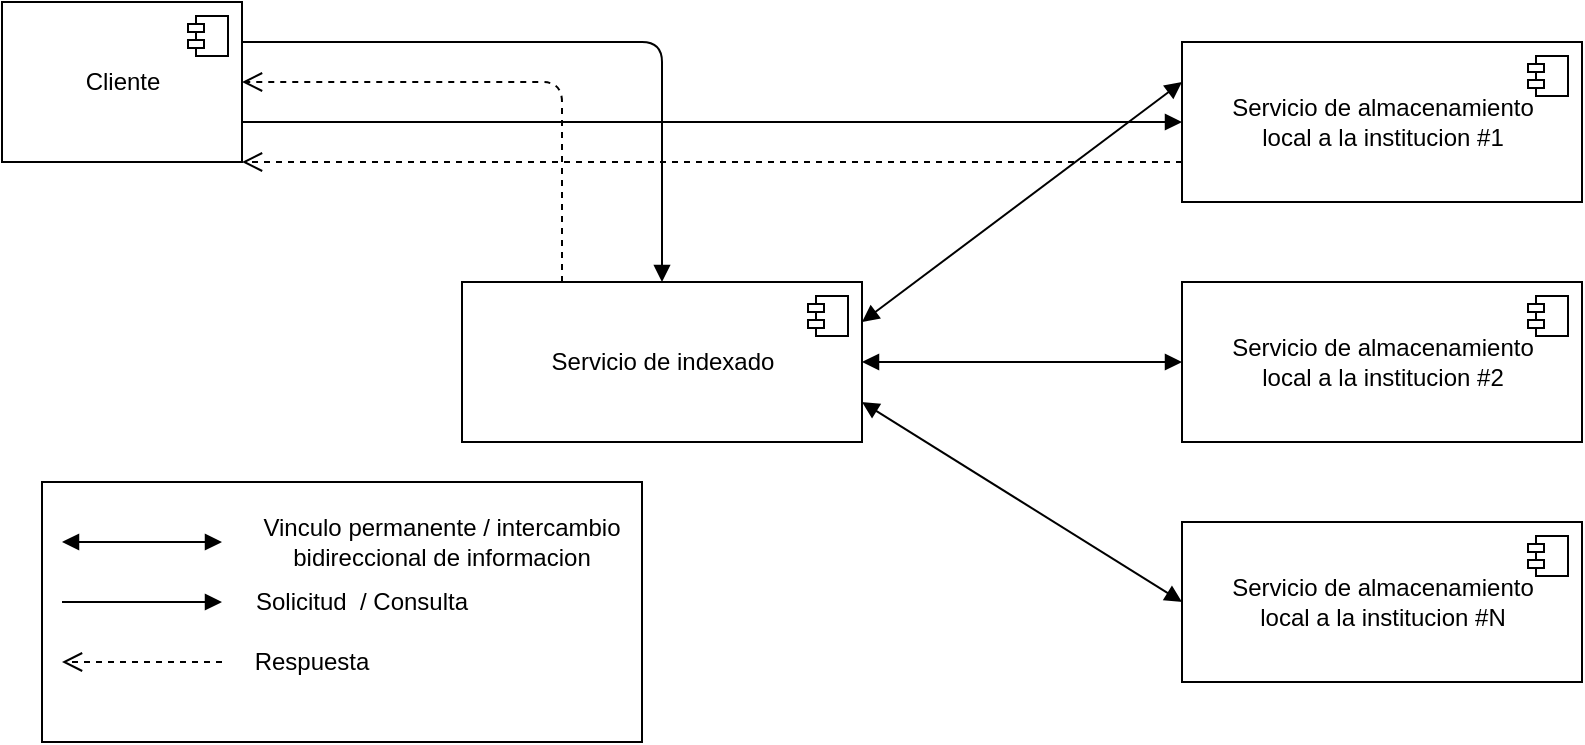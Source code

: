 <mxfile version="15.8.4" type="device" pages="3"><diagram id="A_BF2jHu5hyqi3NlDUuP" name="Arquitectura general"><mxGraphModel dx="1418" dy="751" grid="1" gridSize="10" guides="1" tooltips="1" connect="1" arrows="1" fold="1" page="1" pageScale="1" pageWidth="850" pageHeight="1100" math="0" shadow="0"><root><mxCell id="0"/><mxCell id="1" parent="0"/><mxCell id="qsJhHHs3nWtLq040f9TH-1" value="Servicio de indexado" style="html=1;dropTarget=0;" parent="1" vertex="1"><mxGeometry x="240" y="160" width="200" height="80" as="geometry"/></mxCell><mxCell id="qsJhHHs3nWtLq040f9TH-2" value="" style="shape=module;jettyWidth=8;jettyHeight=4;" parent="qsJhHHs3nWtLq040f9TH-1" vertex="1"><mxGeometry x="1" width="20" height="20" relative="1" as="geometry"><mxPoint x="-27" y="7" as="offset"/></mxGeometry></mxCell><mxCell id="qsJhHHs3nWtLq040f9TH-3" value="Servicio de almacenamiento&lt;br&gt;local a la institucion #1" style="html=1;dropTarget=0;" parent="1" vertex="1"><mxGeometry x="600" y="40" width="200" height="80" as="geometry"/></mxCell><mxCell id="qsJhHHs3nWtLq040f9TH-4" value="" style="shape=module;jettyWidth=8;jettyHeight=4;" parent="qsJhHHs3nWtLq040f9TH-3" vertex="1"><mxGeometry x="1" width="20" height="20" relative="1" as="geometry"><mxPoint x="-27" y="7" as="offset"/></mxGeometry></mxCell><mxCell id="qsJhHHs3nWtLq040f9TH-6" value="Servicio de almacenamiento&lt;br&gt;local a la institucion #2" style="html=1;dropTarget=0;" parent="1" vertex="1"><mxGeometry x="600" y="160" width="200" height="80" as="geometry"/></mxCell><mxCell id="qsJhHHs3nWtLq040f9TH-7" value="" style="shape=module;jettyWidth=8;jettyHeight=4;" parent="qsJhHHs3nWtLq040f9TH-6" vertex="1"><mxGeometry x="1" width="20" height="20" relative="1" as="geometry"><mxPoint x="-27" y="7" as="offset"/></mxGeometry></mxCell><mxCell id="qsJhHHs3nWtLq040f9TH-8" value="Servicio de almacenamiento&lt;br&gt;local a la institucion #N" style="html=1;dropTarget=0;" parent="1" vertex="1"><mxGeometry x="600" y="280" width="200" height="80" as="geometry"/></mxCell><mxCell id="qsJhHHs3nWtLq040f9TH-9" value="" style="shape=module;jettyWidth=8;jettyHeight=4;" parent="qsJhHHs3nWtLq040f9TH-8" vertex="1"><mxGeometry x="1" width="20" height="20" relative="1" as="geometry"><mxPoint x="-27" y="7" as="offset"/></mxGeometry></mxCell><mxCell id="qsJhHHs3nWtLq040f9TH-10" value="" style="endArrow=block;startArrow=block;endFill=1;startFill=1;html=1;entryX=0;entryY=0.25;entryDx=0;entryDy=0;exitX=1;exitY=0.25;exitDx=0;exitDy=0;" parent="1" source="qsJhHHs3nWtLq040f9TH-1" target="qsJhHHs3nWtLq040f9TH-3" edge="1"><mxGeometry width="160" relative="1" as="geometry"><mxPoint x="360" y="290" as="sourcePoint"/><mxPoint x="520" y="290" as="targetPoint"/></mxGeometry></mxCell><mxCell id="qsJhHHs3nWtLq040f9TH-11" value="" style="endArrow=block;startArrow=block;endFill=1;startFill=1;html=1;exitX=1;exitY=0.5;exitDx=0;exitDy=0;" parent="1" source="qsJhHHs3nWtLq040f9TH-1" target="qsJhHHs3nWtLq040f9TH-6" edge="1"><mxGeometry width="160" relative="1" as="geometry"><mxPoint x="450" y="190" as="sourcePoint"/><mxPoint x="610" y="90" as="targetPoint"/></mxGeometry></mxCell><mxCell id="qsJhHHs3nWtLq040f9TH-12" value="" style="endArrow=block;startArrow=block;endFill=1;startFill=1;html=1;entryX=0;entryY=0.5;entryDx=0;entryDy=0;exitX=1;exitY=0.75;exitDx=0;exitDy=0;" parent="1" source="qsJhHHs3nWtLq040f9TH-1" target="qsJhHHs3nWtLq040f9TH-8" edge="1"><mxGeometry width="160" relative="1" as="geometry"><mxPoint x="460" y="200" as="sourcePoint"/><mxPoint x="620" y="100" as="targetPoint"/></mxGeometry></mxCell><mxCell id="qsJhHHs3nWtLq040f9TH-14" value="Cliente" style="html=1;dropTarget=0;" parent="1" vertex="1"><mxGeometry x="10" y="20" width="120" height="80" as="geometry"/></mxCell><mxCell id="qsJhHHs3nWtLq040f9TH-15" value="" style="shape=module;jettyWidth=8;jettyHeight=4;" parent="qsJhHHs3nWtLq040f9TH-14" vertex="1"><mxGeometry x="1" width="20" height="20" relative="1" as="geometry"><mxPoint x="-27" y="7" as="offset"/></mxGeometry></mxCell><mxCell id="qsJhHHs3nWtLq040f9TH-16" value="" style="endArrow=block;endFill=1;html=1;edgeStyle=orthogonalEdgeStyle;align=left;verticalAlign=top;exitX=1;exitY=0.25;exitDx=0;exitDy=0;" parent="1" source="qsJhHHs3nWtLq040f9TH-14" target="qsJhHHs3nWtLq040f9TH-1" edge="1"><mxGeometry x="-1" relative="1" as="geometry"><mxPoint x="330" y="260" as="sourcePoint"/><mxPoint x="490" y="260" as="targetPoint"/></mxGeometry></mxCell><mxCell id="qsJhHHs3nWtLq040f9TH-19" value="" style="endArrow=block;endFill=1;html=1;edgeStyle=orthogonalEdgeStyle;align=left;verticalAlign=top;entryX=0;entryY=0.5;entryDx=0;entryDy=0;exitX=1;exitY=0.75;exitDx=0;exitDy=0;" parent="1" source="qsJhHHs3nWtLq040f9TH-14" target="qsJhHHs3nWtLq040f9TH-3" edge="1"><mxGeometry x="-1" relative="1" as="geometry"><mxPoint x="130" y="100" as="sourcePoint"/><mxPoint x="300" y="310" as="targetPoint"/><Array as="points"/></mxGeometry></mxCell><mxCell id="qsJhHHs3nWtLq040f9TH-21" value="" style="html=1;verticalAlign=bottom;endArrow=open;dashed=1;endSize=8;exitX=0.25;exitY=0;exitDx=0;exitDy=0;entryX=1;entryY=0.5;entryDx=0;entryDy=0;" parent="1" source="qsJhHHs3nWtLq040f9TH-1" target="qsJhHHs3nWtLq040f9TH-14" edge="1"><mxGeometry relative="1" as="geometry"><mxPoint x="170" y="310" as="sourcePoint"/><mxPoint x="60" y="440" as="targetPoint"/><Array as="points"><mxPoint x="290" y="60"/><mxPoint x="190" y="60"/></Array></mxGeometry></mxCell><mxCell id="95OsCOxDVB-KSKaRygbg-6" value="" style="group" parent="1" vertex="1" connectable="0"><mxGeometry x="30" y="260" width="300" height="130" as="geometry"/></mxCell><mxCell id="95OsCOxDVB-KSKaRygbg-9" value="" style="group" parent="95OsCOxDVB-KSKaRygbg-6" vertex="1" connectable="0"><mxGeometry width="300" height="130" as="geometry"/></mxCell><mxCell id="95OsCOxDVB-KSKaRygbg-5" value="" style="rounded=0;whiteSpace=wrap;html=1;" parent="95OsCOxDVB-KSKaRygbg-9" vertex="1"><mxGeometry width="300" height="130" as="geometry"/></mxCell><mxCell id="qsJhHHs3nWtLq040f9TH-13" value="" style="endArrow=block;startArrow=block;endFill=1;startFill=1;html=1;entryX=0;entryY=0.5;entryDx=0;entryDy=0;" parent="95OsCOxDVB-KSKaRygbg-9" edge="1"><mxGeometry width="160" relative="1" as="geometry"><mxPoint x="10" y="30" as="sourcePoint"/><mxPoint x="90" y="30" as="targetPoint"/></mxGeometry></mxCell><mxCell id="qsJhHHs3nWtLq040f9TH-18" value="" style="endArrow=block;endFill=1;html=1;edgeStyle=orthogonalEdgeStyle;align=left;verticalAlign=top;exitX=1;exitY=0.5;exitDx=0;exitDy=0;" parent="95OsCOxDVB-KSKaRygbg-9" edge="1"><mxGeometry x="-1" relative="1" as="geometry"><mxPoint x="10" y="60" as="sourcePoint"/><mxPoint x="90" y="60" as="targetPoint"/></mxGeometry></mxCell><mxCell id="qsJhHHs3nWtLq040f9TH-20" value="" style="html=1;verticalAlign=bottom;endArrow=open;dashed=1;endSize=8;" parent="95OsCOxDVB-KSKaRygbg-9" edge="1"><mxGeometry relative="1" as="geometry"><mxPoint x="90" y="90" as="sourcePoint"/><mxPoint x="10" y="90" as="targetPoint"/></mxGeometry></mxCell><mxCell id="95OsCOxDVB-KSKaRygbg-2" value="Respuesta" style="text;html=1;strokeColor=none;fillColor=none;align=center;verticalAlign=middle;whiteSpace=wrap;rounded=0;" parent="95OsCOxDVB-KSKaRygbg-9" vertex="1"><mxGeometry x="100" y="75" width="70" height="30" as="geometry"/></mxCell><mxCell id="95OsCOxDVB-KSKaRygbg-3" value="Vinculo permanente / intercambio bidireccional de informacion" style="text;html=1;strokeColor=none;fillColor=none;align=center;verticalAlign=middle;whiteSpace=wrap;rounded=0;" parent="95OsCOxDVB-KSKaRygbg-9" vertex="1"><mxGeometry x="100" y="15" width="200" height="30" as="geometry"/></mxCell><mxCell id="95OsCOxDVB-KSKaRygbg-1" value="Solicitud&amp;nbsp; / Consulta" style="text;html=1;strokeColor=none;fillColor=none;align=center;verticalAlign=middle;whiteSpace=wrap;rounded=0;" parent="95OsCOxDVB-KSKaRygbg-9" vertex="1"><mxGeometry x="100" y="45" width="120" height="30" as="geometry"/></mxCell><mxCell id="wasq51B5xfiVDCRSifoh-3" value="" style="html=1;verticalAlign=bottom;endArrow=open;dashed=1;endSize=8;exitX=0;exitY=0.75;exitDx=0;exitDy=0;entryX=1;entryY=1;entryDx=0;entryDy=0;" parent="1" source="qsJhHHs3nWtLq040f9TH-3" target="qsJhHHs3nWtLq040f9TH-14" edge="1"><mxGeometry relative="1" as="geometry"><mxPoint x="500" y="600" as="sourcePoint"/><mxPoint x="340" y="500" as="targetPoint"/><Array as="points"><mxPoint x="500" y="100"/></Array></mxGeometry></mxCell></root></mxGraphModel></diagram><diagram id="SNOwGfjVKdX_Clfok7DM" name="Servicio de indexado"><mxGraphModel dx="1418" dy="751" grid="1" gridSize="10" guides="1" tooltips="1" connect="1" arrows="1" fold="1" page="1" pageScale="1" pageWidth="850" pageHeight="1100" math="0" shadow="0"><root><mxCell id="1TzT7ke-ufF_Ez5-miPN-0"/><mxCell id="1TzT7ke-ufF_Ez5-miPN-1" parent="1TzT7ke-ufF_Ez5-miPN-0"/><mxCell id="IiKJx6P0Wg2leFoSORLF-1" value="&lt;p style=&quot;margin: 0px ; margin-top: 6px ; text-align: center&quot;&gt;&lt;b&gt;Interfaz para clientes&lt;/b&gt;&lt;/p&gt;&lt;hr&gt;&lt;p style=&quot;margin: 0px ; margin-left: 8px&quot;&gt;+ Identificarse&lt;/p&gt;&lt;p style=&quot;margin: 0px ; margin-left: 8px&quot;&gt;+ Asociar institucion&lt;/p&gt;&lt;p style=&quot;margin: 0px ; margin-left: 8px&quot;&gt;+ Desasociar institucion&lt;/p&gt;&lt;p style=&quot;margin: 0px ; margin-left: 8px&quot;&gt;+ Listar instituciones asociadas disponibles&lt;/p&gt;&lt;p style=&quot;margin: 0px ; margin-left: 8px&quot;&gt;+ Listar archivos para un paciente&lt;/p&gt;&lt;p style=&quot;margin: 0px ; margin-left: 8px&quot;&gt;+ Listar archivos en una ruta&lt;/p&gt;&lt;p style=&quot;margin: 0px ; margin-left: 8px&quot;&gt;+ Buscar archivo&lt;br&gt;+ Modificar mapeo&lt;/p&gt;&lt;p style=&quot;margin: 0px ; margin-left: 8px&quot;&gt;+ Sincronizar&amp;nbsp;&lt;/p&gt;" style="align=left;overflow=fill;html=1;dropTarget=0;" parent="1TzT7ke-ufF_Ez5-miPN-1" vertex="1"><mxGeometry x="40" y="40" width="240" height="170" as="geometry"/></mxCell><mxCell id="IiKJx6P0Wg2leFoSORLF-2" value="" style="shape=component;jettyWidth=8;jettyHeight=4;" parent="IiKJx6P0Wg2leFoSORLF-1" vertex="1"><mxGeometry x="1" width="20" height="20" relative="1" as="geometry"><mxPoint x="-24" y="4" as="offset"/></mxGeometry></mxCell><mxCell id="IiKJx6P0Wg2leFoSORLF-3" value="&lt;p style=&quot;margin: 0px ; margin-top: 6px ; text-align: center&quot;&gt;&lt;b&gt;Interfaz para instituciones&lt;/b&gt;&lt;/p&gt;&lt;hr&gt;&lt;p style=&quot;margin: 0px ; margin-left: 8px&quot;&gt;+ Registrarse&lt;/p&gt;&lt;p style=&quot;margin: 0px ; margin-left: 8px&quot;&gt;+ Desregistrarse&lt;/p&gt;&lt;p style=&quot;margin: 0px ; margin-left: 8px&quot;&gt;&lt;br&gt;&lt;/p&gt;" style="align=left;overflow=fill;html=1;dropTarget=0;" parent="1TzT7ke-ufF_Ez5-miPN-1" vertex="1"><mxGeometry x="560" y="240" width="240" height="70" as="geometry"/></mxCell><mxCell id="IiKJx6P0Wg2leFoSORLF-4" value="" style="shape=component;jettyWidth=8;jettyHeight=4;" parent="IiKJx6P0Wg2leFoSORLF-3" vertex="1"><mxGeometry x="1" width="20" height="20" relative="1" as="geometry"><mxPoint x="-24" y="4" as="offset"/></mxGeometry></mxCell><mxCell id="IiKJx6P0Wg2leFoSORLF-10" value="Almacenamiento&lt;br&gt;persistente&lt;br&gt;mapeos" style="shape=cylinder3;whiteSpace=wrap;html=1;boundedLbl=1;backgroundOutline=1;size=15;" parent="1TzT7ke-ufF_Ez5-miPN-1" vertex="1"><mxGeometry x="250" y="430" width="100" height="130" as="geometry"/></mxCell><mxCell id="IiKJx6P0Wg2leFoSORLF-11" value="&lt;p style=&quot;margin: 0px ; margin-top: 6px ; text-align: center&quot;&gt;&lt;b&gt;Traductor de rutas&lt;/b&gt;&lt;/p&gt;&lt;hr&gt;&lt;p style=&quot;margin: 0px ; margin-left: 8px&quot;&gt;+ Listar(consulta)&lt;br&gt;+ ObtenerEnlace(id)&lt;/p&gt;" style="align=left;overflow=fill;html=1;dropTarget=0;" parent="1TzT7ke-ufF_Ez5-miPN-1" vertex="1"><mxGeometry x="220" y="320" width="180" height="70" as="geometry"/></mxCell><mxCell id="IiKJx6P0Wg2leFoSORLF-12" value="" style="shape=component;jettyWidth=8;jettyHeight=4;" parent="IiKJx6P0Wg2leFoSORLF-11" vertex="1"><mxGeometry x="1" width="20" height="20" relative="1" as="geometry"><mxPoint x="-24" y="4" as="offset"/></mxGeometry></mxCell><mxCell id="IiKJx6P0Wg2leFoSORLF-13" value="&lt;p style=&quot;margin: 0px ; margin-top: 6px ; text-align: center&quot;&gt;&lt;b&gt;Manejo de sesiones&lt;/b&gt;&lt;/p&gt;&lt;hr&gt;&lt;p style=&quot;margin: 0px ; margin-left: 8px&quot;&gt;+ Registrar usuario&lt;br&gt;+ Autenticar&lt;/p&gt;" style="align=left;overflow=fill;html=1;dropTarget=0;" parent="1TzT7ke-ufF_Ez5-miPN-1" vertex="1"><mxGeometry x="360" y="40" width="180" height="70" as="geometry"/></mxCell><mxCell id="IiKJx6P0Wg2leFoSORLF-14" value="" style="shape=component;jettyWidth=8;jettyHeight=4;" parent="IiKJx6P0Wg2leFoSORLF-13" vertex="1"><mxGeometry x="1" width="20" height="20" relative="1" as="geometry"><mxPoint x="-24" y="4" as="offset"/></mxGeometry></mxCell><mxCell id="IiKJx6P0Wg2leFoSORLF-15" value="Almacenamiento de usuarios y servicios asociados" style="shape=cylinder3;whiteSpace=wrap;html=1;boundedLbl=1;backgroundOutline=1;size=15;" parent="1TzT7ke-ufF_Ez5-miPN-1" vertex="1"><mxGeometry x="620" y="35" width="100" height="130" as="geometry"/></mxCell><mxCell id="SeKkZbWWXxbI91EYwFxZ-0" value="" style="group" parent="1TzT7ke-ufF_Ez5-miPN-1" vertex="1" connectable="0"><mxGeometry x="40" y="650" width="300" height="130" as="geometry"/></mxCell><mxCell id="SeKkZbWWXxbI91EYwFxZ-1" value="" style="group" parent="SeKkZbWWXxbI91EYwFxZ-0" vertex="1" connectable="0"><mxGeometry width="300" height="130" as="geometry"/></mxCell><mxCell id="SeKkZbWWXxbI91EYwFxZ-2" value="" style="rounded=0;whiteSpace=wrap;html=1;" parent="SeKkZbWWXxbI91EYwFxZ-1" vertex="1"><mxGeometry width="300" height="130" as="geometry"/></mxCell><mxCell id="SeKkZbWWXxbI91EYwFxZ-3" value="" style="endArrow=block;startArrow=block;endFill=1;startFill=1;html=1;entryX=0;entryY=0.5;entryDx=0;entryDy=0;" parent="SeKkZbWWXxbI91EYwFxZ-1" edge="1"><mxGeometry width="160" relative="1" as="geometry"><mxPoint x="10" y="30" as="sourcePoint"/><mxPoint x="90" y="30" as="targetPoint"/></mxGeometry></mxCell><mxCell id="SeKkZbWWXxbI91EYwFxZ-4" value="" style="endArrow=block;endFill=1;html=1;edgeStyle=orthogonalEdgeStyle;align=left;verticalAlign=top;exitX=1;exitY=0.5;exitDx=0;exitDy=0;" parent="SeKkZbWWXxbI91EYwFxZ-1" edge="1"><mxGeometry x="-1" relative="1" as="geometry"><mxPoint x="10" y="60" as="sourcePoint"/><mxPoint x="90" y="60" as="targetPoint"/></mxGeometry></mxCell><mxCell id="SeKkZbWWXxbI91EYwFxZ-5" value="" style="html=1;verticalAlign=bottom;endArrow=open;dashed=1;endSize=8;" parent="SeKkZbWWXxbI91EYwFxZ-1" edge="1"><mxGeometry relative="1" as="geometry"><mxPoint x="90" y="90" as="sourcePoint"/><mxPoint x="10" y="90" as="targetPoint"/></mxGeometry></mxCell><mxCell id="SeKkZbWWXxbI91EYwFxZ-6" value="Respuesta" style="text;html=1;strokeColor=none;fillColor=none;align=center;verticalAlign=middle;whiteSpace=wrap;rounded=0;" parent="SeKkZbWWXxbI91EYwFxZ-1" vertex="1"><mxGeometry x="100" y="75" width="70" height="30" as="geometry"/></mxCell><mxCell id="SeKkZbWWXxbI91EYwFxZ-7" value="Vinculo permanente / intercambio bidireccional de informacion" style="text;html=1;strokeColor=none;fillColor=none;align=center;verticalAlign=middle;whiteSpace=wrap;rounded=0;" parent="SeKkZbWWXxbI91EYwFxZ-1" vertex="1"><mxGeometry x="100" y="15" width="200" height="30" as="geometry"/></mxCell><mxCell id="SeKkZbWWXxbI91EYwFxZ-8" value="Solicitud&amp;nbsp; / Consulta" style="text;html=1;strokeColor=none;fillColor=none;align=center;verticalAlign=middle;whiteSpace=wrap;rounded=0;" parent="SeKkZbWWXxbI91EYwFxZ-1" vertex="1"><mxGeometry x="100" y="45" width="120" height="30" as="geometry"/></mxCell><mxCell id="SeKkZbWWXxbI91EYwFxZ-9" value="" style="endArrow=classic;html=1;rounded=0;exitX=1;exitY=0.25;exitDx=0;exitDy=0;entryX=0;entryY=0.5;entryDx=0;entryDy=0;" parent="1TzT7ke-ufF_Ez5-miPN-1" source="IiKJx6P0Wg2leFoSORLF-1" target="IiKJx6P0Wg2leFoSORLF-13" edge="1"><mxGeometry width="50" height="50" relative="1" as="geometry"><mxPoint x="60" y="370" as="sourcePoint"/><mxPoint x="110" y="320" as="targetPoint"/></mxGeometry></mxCell><mxCell id="SeKkZbWWXxbI91EYwFxZ-10" value="" style="endArrow=classic;html=1;rounded=0;entryX=0;entryY=0;entryDx=0;entryDy=40;entryPerimeter=0;" parent="1TzT7ke-ufF_Ez5-miPN-1" target="IiKJx6P0Wg2leFoSORLF-15" edge="1"><mxGeometry width="50" height="50" relative="1" as="geometry"><mxPoint x="540" y="75" as="sourcePoint"/><mxPoint x="540" y="170" as="targetPoint"/></mxGeometry></mxCell><mxCell id="x5sgVRGJgbnu1a9LC95m-0" value="" style="html=1;verticalAlign=bottom;endArrow=open;dashed=1;endSize=8;exitX=-0.02;exitY=0.454;exitDx=0;exitDy=0;entryX=1;entryY=0.75;entryDx=0;entryDy=0;exitPerimeter=0;" parent="1TzT7ke-ufF_Ez5-miPN-1" source="IiKJx6P0Wg2leFoSORLF-15" target="IiKJx6P0Wg2leFoSORLF-13" edge="1"><mxGeometry relative="1" as="geometry"><mxPoint x="290" y="160" as="sourcePoint"/><mxPoint x="130" y="60" as="targetPoint"/><Array as="points"/></mxGeometry></mxCell><mxCell id="x5sgVRGJgbnu1a9LC95m-1" value="" style="html=1;verticalAlign=bottom;endArrow=open;dashed=1;endSize=8;exitX=0;exitY=1;exitDx=0;exitDy=0;" parent="1TzT7ke-ufF_Ez5-miPN-1" source="IiKJx6P0Wg2leFoSORLF-13" target="IiKJx6P0Wg2leFoSORLF-1" edge="1"><mxGeometry relative="1" as="geometry"><mxPoint x="368" y="151.52" as="sourcePoint"/><mxPoint x="290.0" y="150" as="targetPoint"/><Array as="points"/></mxGeometry></mxCell><mxCell id="x5sgVRGJgbnu1a9LC95m-2" value="" style="endArrow=classic;html=1;rounded=0;exitX=0.75;exitY=1;exitDx=0;exitDy=0;entryX=0.25;entryY=0;entryDx=0;entryDy=0;" parent="1TzT7ke-ufF_Ez5-miPN-1" source="IiKJx6P0Wg2leFoSORLF-1" target="IiKJx6P0Wg2leFoSORLF-11" edge="1"><mxGeometry width="50" height="50" relative="1" as="geometry"><mxPoint x="280" y="250" as="sourcePoint"/><mxPoint x="360" y="250" as="targetPoint"/></mxGeometry></mxCell><mxCell id="x5sgVRGJgbnu1a9LC95m-7" value="" style="html=1;verticalAlign=bottom;endArrow=open;dashed=1;endSize=8;exitX=0.5;exitY=0;exitDx=0;exitDy=0;entryX=1;entryY=1;entryDx=0;entryDy=0;" parent="1TzT7ke-ufF_Ez5-miPN-1" source="IiKJx6P0Wg2leFoSORLF-11" target="IiKJx6P0Wg2leFoSORLF-1" edge="1"><mxGeometry relative="1" as="geometry"><mxPoint x="370" y="120" as="sourcePoint"/><mxPoint x="290" y="120" as="targetPoint"/><Array as="points"/></mxGeometry></mxCell><mxCell id="x5sgVRGJgbnu1a9LC95m-8" value="" style="endArrow=classic;html=1;rounded=0;entryX=0.5;entryY=1;entryDx=0;entryDy=0;entryPerimeter=0;" parent="1TzT7ke-ufF_Ez5-miPN-1" source="IiKJx6P0Wg2leFoSORLF-3" target="IiKJx6P0Wg2leFoSORLF-15" edge="1"><mxGeometry width="50" height="50" relative="1" as="geometry"><mxPoint x="550.0" y="85" as="sourcePoint"/><mxPoint x="630.0" y="85" as="targetPoint"/></mxGeometry></mxCell><mxCell id="x5sgVRGJgbnu1a9LC95m-9" value="" style="html=1;verticalAlign=bottom;endArrow=open;dashed=1;endSize=8;exitX=0.855;exitY=1;exitDx=0;exitDy=-4.35;entryX=0.75;entryY=0;entryDx=0;entryDy=0;exitPerimeter=0;" parent="1TzT7ke-ufF_Ez5-miPN-1" source="IiKJx6P0Wg2leFoSORLF-15" target="IiKJx6P0Wg2leFoSORLF-3" edge="1"><mxGeometry relative="1" as="geometry"><mxPoint x="628" y="104.02" as="sourcePoint"/><mxPoint x="550.0" y="102.5" as="targetPoint"/><Array as="points"/></mxGeometry></mxCell><mxCell id="x5sgVRGJgbnu1a9LC95m-10" value="" style="endArrow=classic;html=1;rounded=0;exitX=0.25;exitY=1;exitDx=0;exitDy=0;entryX=0.145;entryY=0;entryDx=0;entryDy=4.35;entryPerimeter=0;" parent="1TzT7ke-ufF_Ez5-miPN-1" source="IiKJx6P0Wg2leFoSORLF-11" target="IiKJx6P0Wg2leFoSORLF-10" edge="1"><mxGeometry width="50" height="50" relative="1" as="geometry"><mxPoint x="110" y="340" as="sourcePoint"/><mxPoint x="155" y="480.0" as="targetPoint"/></mxGeometry></mxCell><mxCell id="x5sgVRGJgbnu1a9LC95m-11" value="" style="html=1;verticalAlign=bottom;endArrow=open;dashed=1;endSize=8;exitX=0.5;exitY=0;exitDx=0;exitDy=0;entryX=0.75;entryY=1;entryDx=0;entryDy=0;exitPerimeter=0;" parent="1TzT7ke-ufF_Ez5-miPN-1" source="IiKJx6P0Wg2leFoSORLF-10" target="IiKJx6P0Wg2leFoSORLF-11" edge="1"><mxGeometry relative="1" as="geometry"><mxPoint x="600" y="580.0" as="sourcePoint"/><mxPoint x="570" y="440" as="targetPoint"/><Array as="points"/></mxGeometry></mxCell><mxCell id="x5sgVRGJgbnu1a9LC95m-12" value="&lt;p style=&quot;margin: 0px ; margin-top: 6px ; text-align: center&quot;&gt;&lt;b&gt;Interfaz HACIA instituciones&lt;/b&gt;&lt;/p&gt;&lt;hr&gt;&lt;p style=&quot;margin: 0px ; margin-left: 8px&quot;&gt;+ Sincronizar(usuario, institucion)&lt;/p&gt;&lt;p style=&quot;margin: 0px ; margin-left: 8px&quot;&gt;&lt;br&gt;&lt;/p&gt;&lt;p style=&quot;margin: 0px ; margin-left: 8px&quot;&gt;&lt;br&gt;&lt;/p&gt;" style="align=left;overflow=fill;html=1;dropTarget=0;" parent="1TzT7ke-ufF_Ez5-miPN-1" vertex="1"><mxGeometry x="560" y="390" width="240" height="60" as="geometry"/></mxCell><mxCell id="x5sgVRGJgbnu1a9LC95m-13" value="" style="shape=component;jettyWidth=8;jettyHeight=4;" parent="x5sgVRGJgbnu1a9LC95m-12" vertex="1"><mxGeometry x="1" width="20" height="20" relative="1" as="geometry"><mxPoint x="-24" y="4" as="offset"/></mxGeometry></mxCell><mxCell id="x5sgVRGJgbnu1a9LC95m-14" value="" style="endArrow=classic;html=1;rounded=0;exitX=1;exitY=0.75;exitDx=0;exitDy=0;entryX=0;entryY=0.5;entryDx=0;entryDy=0;" parent="1TzT7ke-ufF_Ez5-miPN-1" source="IiKJx6P0Wg2leFoSORLF-1" target="x5sgVRGJgbnu1a9LC95m-12" edge="1"><mxGeometry width="50" height="50" relative="1" as="geometry"><mxPoint x="340" y="170" as="sourcePoint"/><mxPoint x="385" y="280.0" as="targetPoint"/></mxGeometry></mxCell><mxCell id="x5sgVRGJgbnu1a9LC95m-17" value="Institucion #N" style="verticalAlign=top;align=left;spacingTop=8;spacingLeft=2;spacingRight=12;shape=cube;size=10;direction=south;fontStyle=4;html=1;" parent="1TzT7ke-ufF_Ez5-miPN-1" vertex="1"><mxGeometry x="580" y="690" width="180" height="80" as="geometry"/></mxCell><mxCell id="x5sgVRGJgbnu1a9LC95m-18" value="" style="endArrow=classic;html=1;rounded=0;exitX=0.083;exitY=1;exitDx=0;exitDy=0;entryX=0;entryY=0;entryDx=0;entryDy=170;entryPerimeter=0;exitPerimeter=0;" parent="1TzT7ke-ufF_Ez5-miPN-1" source="x5sgVRGJgbnu1a9LC95m-12" target="x5sgVRGJgbnu1a9LC95m-17" edge="1"><mxGeometry width="50" height="50" relative="1" as="geometry"><mxPoint x="540.5" y="500.0" as="sourcePoint"/><mxPoint x="540" y="544.35" as="targetPoint"/></mxGeometry></mxCell><mxCell id="x5sgVRGJgbnu1a9LC95m-19" value="" style="html=1;verticalAlign=bottom;endArrow=open;dashed=1;endSize=8;entryX=0.25;entryY=1;entryDx=0;entryDy=0;" parent="1TzT7ke-ufF_Ez5-miPN-1" source="x5sgVRGJgbnu1a9LC95m-17" target="x5sgVRGJgbnu1a9LC95m-12" edge="1"><mxGeometry relative="1" as="geometry"><mxPoint x="575.5" y="540" as="sourcePoint"/><mxPoint x="630.5" y="500.0" as="targetPoint"/><Array as="points"/></mxGeometry></mxCell><mxCell id="x5sgVRGJgbnu1a9LC95m-20" value="" style="html=1;verticalLabelPosition=bottom;align=center;labelBackgroundColor=#ffffff;verticalAlign=top;strokeWidth=2;strokeColor=#0080F0;shadow=0;dashed=0;shape=mxgraph.ios7.icons.clock;" parent="1TzT7ke-ufF_Ez5-miPN-1" vertex="1"><mxGeometry x="460" y="430" width="60" height="40" as="geometry"/></mxCell><mxCell id="x5sgVRGJgbnu1a9LC95m-21" value="" style="endArrow=classic;html=1;rounded=0;exitX=0.981;exitY=0.746;exitDx=0;exitDy=0;entryX=0;entryY=0.75;entryDx=0;entryDy=0;exitPerimeter=0;" parent="1TzT7ke-ufF_Ez5-miPN-1" source="x5sgVRGJgbnu1a9LC95m-20" target="x5sgVRGJgbnu1a9LC95m-12" edge="1"><mxGeometry width="50" height="50" relative="1" as="geometry"><mxPoint x="690.0" y="460" as="sourcePoint"/><mxPoint x="640.0" y="530" as="targetPoint"/></mxGeometry></mxCell><mxCell id="ux_pTqWaz4iWNuzdBX7Z-0" value="&lt;h1&gt;&lt;span style=&quot;font-size: 12px ; font-weight: normal&quot;&gt;REST || gRPC&lt;/span&gt;&lt;br&gt;&lt;/h1&gt;" style="text;html=1;strokeColor=#d6b656;fillColor=#fff2cc;spacing=5;spacingTop=-20;whiteSpace=wrap;overflow=hidden;rounded=0;" parent="1TzT7ke-ufF_Ez5-miPN-1" vertex="1"><mxGeometry x="650" y="470" width="100" height="40" as="geometry"/></mxCell><mxCell id="6RfzHPtavrh6ZCgJKw2B-0" value="&lt;h1&gt;&lt;span style=&quot;font-size: 12px ; font-weight: normal&quot;&gt;postgresql + ltree?&lt;/span&gt;&lt;br&gt;&lt;/h1&gt;" style="text;html=1;strokeColor=#d6b656;fillColor=#fff2cc;spacing=5;spacingTop=-20;whiteSpace=wrap;overflow=hidden;rounded=0;" parent="1TzT7ke-ufF_Ez5-miPN-1" vertex="1"><mxGeometry x="40" y="510" width="190" height="40" as="geometry"/></mxCell></root></mxGraphModel></diagram><diagram id="7vGv9R5QY5UXB_dx13ti" name="Servicio de almacenamiento"><mxGraphModel dx="1418" dy="751" grid="1" gridSize="10" guides="1" tooltips="1" connect="1" arrows="1" fold="1" page="1" pageScale="1" pageWidth="850" pageHeight="1100" math="0" shadow="0"><root><mxCell id="nPJcUBuq2-DJhHzOo7au-0"/><mxCell id="nPJcUBuq2-DJhHzOo7au-1" parent="nPJcUBuq2-DJhHzOo7au-0"/><mxCell id="nPJcUBuq2-DJhHzOo7au-2" value="&lt;p style=&quot;margin: 0px ; margin-top: 6px ; text-align: center&quot;&gt;&lt;b&gt;Interfaz para clientes&lt;/b&gt;&lt;/p&gt;&lt;hr&gt;&lt;p style=&quot;margin: 0px ; margin-left: 8px&quot;&gt;&lt;span&gt;+ Descargar archivo&lt;/span&gt;&lt;br&gt;&lt;/p&gt;&lt;p style=&quot;margin: 0px ; margin-left: 8px&quot;&gt;+ Guardar archivo&lt;/p&gt;&lt;p style=&quot;margin: 0px ; margin-left: 8px&quot;&gt;+ Borrar archivo&lt;/p&gt;" style="align=left;overflow=fill;html=1;dropTarget=0;" parent="nPJcUBuq2-DJhHzOo7au-1" vertex="1"><mxGeometry x="40" y="40" width="180" height="90" as="geometry"/></mxCell><mxCell id="nPJcUBuq2-DJhHzOo7au-3" value="" style="shape=component;jettyWidth=8;jettyHeight=4;" parent="nPJcUBuq2-DJhHzOo7au-2" vertex="1"><mxGeometry x="1" width="20" height="20" relative="1" as="geometry"><mxPoint x="-24" y="4" as="offset"/></mxGeometry></mxCell><mxCell id="nPJcUBuq2-DJhHzOo7au-4" value="&lt;p style=&quot;margin: 0px ; margin-top: 6px ; text-align: center&quot;&gt;&lt;b&gt;Almacenamiento virtual&lt;/b&gt;&lt;/p&gt;&lt;hr&gt;&lt;p style=&quot;margin: 0px ; margin-left: 8px&quot;&gt;+ Obtener archivo&lt;/p&gt;&lt;p style=&quot;margin: 0px ; margin-left: 8px&quot;&gt;+ Eliminar archivo&lt;/p&gt;&lt;p style=&quot;margin: 0px ; margin-left: 8px&quot;&gt;+ Guardar archivo&lt;/p&gt;&lt;p style=&quot;margin: 0px ; margin-left: 8px&quot;&gt;+ Listar archivos&lt;/p&gt;" style="align=left;overflow=fill;html=1;dropTarget=0;" parent="nPJcUBuq2-DJhHzOo7au-1" vertex="1"><mxGeometry x="395" y="400" width="190" height="100" as="geometry"/></mxCell><mxCell id="nPJcUBuq2-DJhHzOo7au-5" value="" style="shape=component;jettyWidth=8;jettyHeight=4;" parent="nPJcUBuq2-DJhHzOo7au-4" vertex="1"><mxGeometry x="1" width="20" height="20" relative="1" as="geometry"><mxPoint x="-24" y="4" as="offset"/></mxGeometry></mxCell><mxCell id="nPJcUBuq2-DJhHzOo7au-6" value="&lt;p style=&quot;margin: 0px ; margin-top: 6px ; text-align: center&quot;&gt;&lt;b&gt;ACL&lt;/b&gt;&lt;/p&gt;&lt;hr&gt;&lt;p style=&quot;margin: 0px ; margin-left: 8px&quot;&gt;+ Verificar(us, op, rec)&lt;/p&gt;&lt;p style=&quot;margin: 0px ; margin-left: 8px&quot;&gt;+ Actualizar(operacion, re&lt;/p&gt;" style="align=left;overflow=fill;html=1;dropTarget=0;" parent="nPJcUBuq2-DJhHzOo7au-1" vertex="1"><mxGeometry x="380" y="170" width="170" height="70" as="geometry"/></mxCell><mxCell id="nPJcUBuq2-DJhHzOo7au-7" value="" style="shape=component;jettyWidth=8;jettyHeight=4;" parent="nPJcUBuq2-DJhHzOo7au-6" vertex="1"><mxGeometry x="1" width="20" height="20" relative="1" as="geometry"><mxPoint x="-24" y="4" as="offset"/></mxGeometry></mxCell><mxCell id="YnL6YGxi9Lx15GFRse28-0" value="&lt;p style=&quot;margin: 0px ; margin-top: 6px ; text-align: center&quot;&gt;&lt;b&gt;Manejo de sesiones&lt;/b&gt;&lt;/p&gt;&lt;hr&gt;&lt;p style=&quot;margin: 0px ; margin-left: 8px&quot;&gt;+ Autenticar&lt;/p&gt;" style="align=left;overflow=fill;html=1;dropTarget=0;" parent="nPJcUBuq2-DJhHzOo7au-1" vertex="1"><mxGeometry x="400" y="47" width="180" height="60" as="geometry"/></mxCell><mxCell id="YnL6YGxi9Lx15GFRse28-1" value="" style="shape=component;jettyWidth=8;jettyHeight=4;" parent="YnL6YGxi9Lx15GFRse28-0" vertex="1"><mxGeometry x="1" width="20" height="20" relative="1" as="geometry"><mxPoint x="-24" y="4" as="offset"/></mxGeometry></mxCell><mxCell id="YnL6YGxi9Lx15GFRse28-2" value="&lt;p style=&quot;margin: 0px ; margin-top: 6px ; text-align: center&quot;&gt;&lt;b&gt;Interfaz Administracion&lt;/b&gt;&lt;/p&gt;&lt;hr&gt;&lt;p style=&quot;margin: 0px ; margin-left: 8px&quot;&gt;+ Agregar usuario&lt;/p&gt;&lt;p style=&quot;margin: 0px ; margin-left: 8px&quot;&gt;+ ModificarACL(recurso)&lt;/p&gt;&lt;p style=&quot;margin: 0px ; margin-left: 8px&quot;&gt;+ Agregar almacenamiento&lt;/p&gt;&lt;p style=&quot;margin: 0px ; margin-left: 8px&quot;&gt;+ Consulta historial&lt;/p&gt;" style="align=left;overflow=fill;html=1;dropTarget=0;" parent="nPJcUBuq2-DJhHzOo7au-1" vertex="1"><mxGeometry x="650" y="170" width="180" height="100" as="geometry"/></mxCell><mxCell id="YnL6YGxi9Lx15GFRse28-3" value="" style="shape=component;jettyWidth=8;jettyHeight=4;" parent="YnL6YGxi9Lx15GFRse28-2" vertex="1"><mxGeometry x="1" width="20" height="20" relative="1" as="geometry"><mxPoint x="-24" y="4" as="offset"/></mxGeometry></mxCell><mxCell id="bSQcNOyi6k29tDSMshgD-0" value="&lt;p style=&quot;margin: 0px ; margin-top: 6px ; text-align: center&quot;&gt;&lt;b&gt;Registro de operaciones&lt;/b&gt;&lt;/p&gt;&lt;hr&gt;&lt;p style=&quot;margin: 0px ; margin-left: 8px&quot;&gt;+ Asentar operacion&lt;br&gt;+ Consultar historial&lt;/p&gt;&lt;p style=&quot;margin: 0px ; margin-left: 8px&quot;&gt;&lt;br&gt;&lt;/p&gt;" style="align=left;overflow=fill;html=1;dropTarget=0;" parent="nPJcUBuq2-DJhHzOo7au-1" vertex="1"><mxGeometry x="640" y="400" width="200" height="70" as="geometry"/></mxCell><mxCell id="bSQcNOyi6k29tDSMshgD-1" value="" style="shape=component;jettyWidth=8;jettyHeight=4;" parent="bSQcNOyi6k29tDSMshgD-0" vertex="1"><mxGeometry x="1" width="20" height="20" relative="1" as="geometry"><mxPoint x="-24" y="4" as="offset"/></mxGeometry></mxCell><mxCell id="bSQcNOyi6k29tDSMshgD-2" value="&lt;p style=&quot;margin: 0px ; margin-top: 6px ; text-align: center&quot;&gt;&lt;b&gt;Interfaz&amp;nbsp; para S. Indexado&lt;/b&gt;&lt;/p&gt;&lt;hr&gt;&lt;p style=&quot;margin: 0px ; margin-left: 8px&quot;&gt;+ Listar Archivos para usuario&amp;nbsp;&lt;/p&gt;&lt;p style=&quot;margin: 0px ; margin-left: 8px&quot;&gt;&lt;br&gt;&lt;/p&gt;" style="align=left;overflow=fill;html=1;dropTarget=0;" parent="nPJcUBuq2-DJhHzOo7au-1" vertex="1"><mxGeometry x="40" y="250" width="200" height="60" as="geometry"/></mxCell><mxCell id="bSQcNOyi6k29tDSMshgD-3" value="" style="shape=component;jettyWidth=8;jettyHeight=4;" parent="bSQcNOyi6k29tDSMshgD-2" vertex="1"><mxGeometry x="1" width="20" height="20" relative="1" as="geometry"><mxPoint x="-24" y="4" as="offset"/></mxGeometry></mxCell><mxCell id="Co11i9q1CAaLEFKGarkt-0" value="&lt;h1&gt;&lt;span style=&quot;font-size: 12px ; font-weight: normal&quot;&gt;- AS2&lt;br&gt;- SFTP&amp;nbsp;+ PK-Auth&lt;/span&gt;&lt;br&gt;&lt;/h1&gt;" style="text;html=1;strokeColor=#d6b656;fillColor=#fff2cc;spacing=5;spacingTop=-20;whiteSpace=wrap;overflow=hidden;rounded=0;" parent="nPJcUBuq2-DJhHzOo7au-1" vertex="1"><mxGeometry x="40" y="140" width="110" height="70" as="geometry"/></mxCell><mxCell id="k4C7PoR6_HY8G7GLEgk2-0" value="&lt;h1&gt;&lt;span style=&quot;font-size: 12px ; font-weight: normal&quot;&gt;REST || gRPC&lt;/span&gt;&lt;br&gt;&lt;/h1&gt;" style="text;html=1;strokeColor=#d6b656;fillColor=#fff2cc;spacing=5;spacingTop=-20;whiteSpace=wrap;overflow=hidden;rounded=0;" parent="nPJcUBuq2-DJhHzOo7au-1" vertex="1"><mxGeometry x="40" y="320" width="100" height="40" as="geometry"/></mxCell><mxCell id="k4C7PoR6_HY8G7GLEgk2-1" value="&lt;h1&gt;&lt;span style=&quot;font-size: 12px ; font-weight: normal&quot;&gt;REST / gRPC&lt;/span&gt;&lt;br&gt;&lt;/h1&gt;" style="text;html=1;strokeColor=#d6b656;fillColor=#fff2cc;spacing=5;spacingTop=-20;whiteSpace=wrap;overflow=hidden;rounded=0;" parent="nPJcUBuq2-DJhHzOo7au-1" vertex="1"><mxGeometry x="750" y="290" width="90" height="40" as="geometry"/></mxCell><mxCell id="oZ9MzGhR7tYzbInDMCqL-0" value="" style="group" parent="nPJcUBuq2-DJhHzOo7au-1" vertex="1" connectable="0"><mxGeometry x="30" y="400" width="300" height="130" as="geometry"/></mxCell><mxCell id="oZ9MzGhR7tYzbInDMCqL-1" value="" style="group" parent="oZ9MzGhR7tYzbInDMCqL-0" vertex="1" connectable="0"><mxGeometry width="300" height="130" as="geometry"/></mxCell><mxCell id="oZ9MzGhR7tYzbInDMCqL-2" value="" style="rounded=0;whiteSpace=wrap;html=1;" parent="oZ9MzGhR7tYzbInDMCqL-1" vertex="1"><mxGeometry width="300" height="130" as="geometry"/></mxCell><mxCell id="oZ9MzGhR7tYzbInDMCqL-3" value="" style="endArrow=block;startArrow=block;endFill=1;startFill=1;html=1;entryX=0;entryY=0.5;entryDx=0;entryDy=0;" parent="oZ9MzGhR7tYzbInDMCqL-1" edge="1"><mxGeometry width="160" relative="1" as="geometry"><mxPoint x="10" y="30" as="sourcePoint"/><mxPoint x="90" y="30" as="targetPoint"/></mxGeometry></mxCell><mxCell id="oZ9MzGhR7tYzbInDMCqL-4" value="" style="endArrow=block;endFill=1;html=1;edgeStyle=orthogonalEdgeStyle;align=left;verticalAlign=top;exitX=1;exitY=0.5;exitDx=0;exitDy=0;" parent="oZ9MzGhR7tYzbInDMCqL-1" edge="1"><mxGeometry x="-1" relative="1" as="geometry"><mxPoint x="10" y="60" as="sourcePoint"/><mxPoint x="90" y="60" as="targetPoint"/></mxGeometry></mxCell><mxCell id="oZ9MzGhR7tYzbInDMCqL-5" value="" style="html=1;verticalAlign=bottom;endArrow=open;dashed=1;endSize=8;" parent="oZ9MzGhR7tYzbInDMCqL-1" edge="1"><mxGeometry relative="1" as="geometry"><mxPoint x="90" y="90" as="sourcePoint"/><mxPoint x="10" y="90" as="targetPoint"/></mxGeometry></mxCell><mxCell id="oZ9MzGhR7tYzbInDMCqL-6" value="Respuesta" style="text;html=1;strokeColor=none;fillColor=none;align=center;verticalAlign=middle;whiteSpace=wrap;rounded=0;" parent="oZ9MzGhR7tYzbInDMCqL-1" vertex="1"><mxGeometry x="100" y="75" width="70" height="30" as="geometry"/></mxCell><mxCell id="oZ9MzGhR7tYzbInDMCqL-7" value="Vinculo permanente / intercambio bidireccional de informacion" style="text;html=1;strokeColor=none;fillColor=none;align=center;verticalAlign=middle;whiteSpace=wrap;rounded=0;" parent="oZ9MzGhR7tYzbInDMCqL-1" vertex="1"><mxGeometry x="100" y="15" width="200" height="30" as="geometry"/></mxCell><mxCell id="oZ9MzGhR7tYzbInDMCqL-8" value="Solicitud&amp;nbsp; / Consulta" style="text;html=1;strokeColor=none;fillColor=none;align=center;verticalAlign=middle;whiteSpace=wrap;rounded=0;" parent="oZ9MzGhR7tYzbInDMCqL-1" vertex="1"><mxGeometry x="100" y="45" width="120" height="30" as="geometry"/></mxCell><mxCell id="oZ9MzGhR7tYzbInDMCqL-9" value="Almacenamiento&lt;br&gt;#1" style="shape=cylinder3;whiteSpace=wrap;html=1;boundedLbl=1;backgroundOutline=1;size=15;" parent="nPJcUBuq2-DJhHzOo7au-1" vertex="1"><mxGeometry x="300" y="590" width="100" height="120" as="geometry"/></mxCell><mxCell id="oZ9MzGhR7tYzbInDMCqL-12" value="Almacenamiento&lt;br&gt;#2" style="shape=cylinder3;whiteSpace=wrap;html=1;boundedLbl=1;backgroundOutline=1;size=15;" parent="nPJcUBuq2-DJhHzOo7au-1" vertex="1"><mxGeometry x="440" y="590" width="100" height="120" as="geometry"/></mxCell><mxCell id="oZ9MzGhR7tYzbInDMCqL-13" value="Almacenamiento&lt;br&gt;#N" style="shape=cylinder3;whiteSpace=wrap;html=1;boundedLbl=1;backgroundOutline=1;size=15;" parent="nPJcUBuq2-DJhHzOo7au-1" vertex="1"><mxGeometry x="580" y="590" width="100" height="120" as="geometry"/></mxCell><mxCell id="_z9C2Ort9t_fcjHrq3Yn-0" value="" style="endArrow=classic;html=1;rounded=0;entryX=0;entryY=0.25;entryDx=0;entryDy=0;exitX=1;exitY=0.25;exitDx=0;exitDy=0;" parent="nPJcUBuq2-DJhHzOo7au-1" source="nPJcUBuq2-DJhHzOo7au-2" target="YnL6YGxi9Lx15GFRse28-0" edge="1"><mxGeometry width="50" height="50" relative="1" as="geometry"><mxPoint x="300" y="100" as="sourcePoint"/><mxPoint x="350" y="50" as="targetPoint"/></mxGeometry></mxCell><mxCell id="gD6M0sUkYJj7NXWXXVIW-0" value="" style="html=1;verticalAlign=bottom;endArrow=open;dashed=1;endSize=8;exitX=0;exitY=0.5;exitDx=0;exitDy=0;" parent="nPJcUBuq2-DJhHzOo7au-1" source="YnL6YGxi9Lx15GFRse28-0" edge="1"><mxGeometry relative="1" as="geometry"><mxPoint x="600.0" y="100" as="sourcePoint"/><mxPoint x="220" y="77" as="targetPoint"/><Array as="points"/></mxGeometry></mxCell><mxCell id="gD6M0sUkYJj7NXWXXVIW-1" value="" style="endArrow=classic;html=1;rounded=0;entryX=0.5;entryY=0;entryDx=0;entryDy=0;exitX=1;exitY=0.5;exitDx=0;exitDy=0;" parent="nPJcUBuq2-DJhHzOo7au-1" source="nPJcUBuq2-DJhHzOo7au-2" target="nPJcUBuq2-DJhHzOo7au-6" edge="1"><mxGeometry width="50" height="50" relative="1" as="geometry"><mxPoint x="260" y="120.5" as="sourcePoint"/><mxPoint x="440" y="120" as="targetPoint"/></mxGeometry></mxCell><mxCell id="gD6M0sUkYJj7NXWXXVIW-2" value="" style="html=1;verticalAlign=bottom;endArrow=open;dashed=1;endSize=8;exitX=0.25;exitY=0;exitDx=0;exitDy=0;entryX=1;entryY=0.75;entryDx=0;entryDy=0;" parent="nPJcUBuq2-DJhHzOo7au-1" source="nPJcUBuq2-DJhHzOo7au-6" target="nPJcUBuq2-DJhHzOo7au-2" edge="1"><mxGeometry relative="1" as="geometry"><mxPoint x="410" y="87" as="sourcePoint"/><mxPoint x="231.26" y="87.35" as="targetPoint"/><Array as="points"/></mxGeometry></mxCell><mxCell id="gD6M0sUkYJj7NXWXXVIW-4" value="" style="endArrow=classic;html=1;rounded=0;exitX=1;exitY=1;exitDx=0;exitDy=0;entryX=0.5;entryY=0;entryDx=0;entryDy=0;" parent="nPJcUBuq2-DJhHzOo7au-1" source="nPJcUBuq2-DJhHzOo7au-2" target="nPJcUBuq2-DJhHzOo7au-4" edge="1"><mxGeometry width="50" height="50" relative="1" as="geometry"><mxPoint x="290" y="190" as="sourcePoint"/><mxPoint x="380" y="260" as="targetPoint"/></mxGeometry></mxCell><mxCell id="gD6M0sUkYJj7NXWXXVIW-5" value="" style="html=1;verticalAlign=bottom;endArrow=open;dashed=1;endSize=8;exitX=0.25;exitY=0;exitDx=0;exitDy=0;entryX=0.75;entryY=1;entryDx=0;entryDy=0;" parent="nPJcUBuq2-DJhHzOo7au-1" source="nPJcUBuq2-DJhHzOo7au-4" target="nPJcUBuq2-DJhHzOo7au-2" edge="1"><mxGeometry relative="1" as="geometry"><mxPoint x="432.5" y="180" as="sourcePoint"/><mxPoint x="230" y="117.5" as="targetPoint"/><Array as="points"/></mxGeometry></mxCell><mxCell id="gD6M0sUkYJj7NXWXXVIW-6" value="Permisos" style="shape=cylinder3;whiteSpace=wrap;html=1;boundedLbl=1;backgroundOutline=1;size=15;" parent="nPJcUBuq2-DJhHzOo7au-1" vertex="1"><mxGeometry x="480" y="280" width="70" height="80" as="geometry"/></mxCell><mxCell id="gD6M0sUkYJj7NXWXXVIW-7" value="Usuarios" style="shape=cylinder3;whiteSpace=wrap;html=1;boundedLbl=1;backgroundOutline=1;size=15;" parent="nPJcUBuq2-DJhHzOo7au-1" vertex="1"><mxGeometry x="690" y="40" width="70" height="80" as="geometry"/></mxCell><mxCell id="gD6M0sUkYJj7NXWXXVIW-8" value="" style="endArrow=classic;html=1;rounded=0;exitX=0.25;exitY=1;exitDx=0;exitDy=0;entryX=0.245;entryY=0.034;entryDx=0;entryDy=0;entryPerimeter=0;" parent="nPJcUBuq2-DJhHzOo7au-1" source="nPJcUBuq2-DJhHzOo7au-6" target="gD6M0sUkYJj7NXWXXVIW-6" edge="1"><mxGeometry width="50" height="50" relative="1" as="geometry"><mxPoint x="390" y="320" as="sourcePoint"/><mxPoint x="440" y="270" as="targetPoint"/></mxGeometry></mxCell><mxCell id="gD6M0sUkYJj7NXWXXVIW-9" value="" style="html=1;verticalAlign=bottom;endArrow=open;dashed=1;endSize=8;exitX=0.855;exitY=0;exitDx=0;exitDy=4.35;exitPerimeter=0;entryX=0.75;entryY=1;entryDx=0;entryDy=0;" parent="nPJcUBuq2-DJhHzOo7au-1" source="gD6M0sUkYJj7NXWXXVIW-6" target="nPJcUBuq2-DJhHzOo7au-6" edge="1"><mxGeometry relative="1" as="geometry"><mxPoint x="410" y="87" as="sourcePoint"/><mxPoint x="230" y="87" as="targetPoint"/><Array as="points"/></mxGeometry></mxCell><mxCell id="gD6M0sUkYJj7NXWXXVIW-10" value="" style="endArrow=classic;html=1;rounded=0;entryX=0;entryY=0;entryDx=0;entryDy=27.5;exitX=1;exitY=0.25;exitDx=0;exitDy=0;entryPerimeter=0;" parent="nPJcUBuq2-DJhHzOo7au-1" source="YnL6YGxi9Lx15GFRse28-0" target="gD6M0sUkYJj7NXWXXVIW-7" edge="1"><mxGeometry width="50" height="50" relative="1" as="geometry"><mxPoint x="405" y="20.5" as="sourcePoint"/><mxPoint x="585" y="20" as="targetPoint"/></mxGeometry></mxCell><mxCell id="gD6M0sUkYJj7NXWXXVIW-11" value="" style="html=1;verticalAlign=bottom;endArrow=open;dashed=1;endSize=8;exitX=0;exitY=0;exitDx=0;exitDy=52.5;exitPerimeter=0;entryX=1;entryY=0.75;entryDx=0;entryDy=0;" parent="nPJcUBuq2-DJhHzOo7au-1" source="gD6M0sUkYJj7NXWXXVIW-7" target="YnL6YGxi9Lx15GFRse28-0" edge="1"><mxGeometry relative="1" as="geometry"><mxPoint x="590" y="130" as="sourcePoint"/><mxPoint x="410" y="130" as="targetPoint"/><Array as="points"/></mxGeometry></mxCell><mxCell id="gD6M0sUkYJj7NXWXXVIW-12" value="" style="endArrow=classic;html=1;rounded=0;entryX=0.145;entryY=1;entryDx=0;entryDy=-4.35;entryPerimeter=0;" parent="nPJcUBuq2-DJhHzOo7au-1" source="YnL6YGxi9Lx15GFRse28-2" target="gD6M0sUkYJj7NXWXXVIW-7" edge="1"><mxGeometry width="50" height="50" relative="1" as="geometry"><mxPoint x="690" y="160" as="sourcePoint"/><mxPoint x="640" y="170" as="targetPoint"/></mxGeometry></mxCell><mxCell id="gD6M0sUkYJj7NXWXXVIW-14" value="" style="endArrow=classic;html=1;rounded=0;entryX=1;entryY=0.25;entryDx=0;entryDy=0;" parent="nPJcUBuq2-DJhHzOo7au-1" source="YnL6YGxi9Lx15GFRse28-2" target="nPJcUBuq2-DJhHzOo7au-6" edge="1"><mxGeometry width="50" height="50" relative="1" as="geometry"><mxPoint x="730.906" y="180" as="sourcePoint"/><mxPoint x="710.15" y="125.65" as="targetPoint"/></mxGeometry></mxCell><mxCell id="gD6M0sUkYJj7NXWXXVIW-16" value="" style="endArrow=classic;html=1;rounded=0;exitX=0;exitY=0.75;exitDx=0;exitDy=0;" parent="nPJcUBuq2-DJhHzOo7au-1" source="YnL6YGxi9Lx15GFRse28-2" target="nPJcUBuq2-DJhHzOo7au-4" edge="1"><mxGeometry width="50" height="50" relative="1" as="geometry"><mxPoint x="660" y="214.605" as="sourcePoint"/><mxPoint x="560" y="197.5" as="targetPoint"/></mxGeometry></mxCell><mxCell id="gD6M0sUkYJj7NXWXXVIW-17" value="" style="endArrow=classic;html=1;rounded=0;exitX=0.25;exitY=1;exitDx=0;exitDy=0;entryX=0.25;entryY=0;entryDx=0;entryDy=0;" parent="nPJcUBuq2-DJhHzOo7au-1" source="YnL6YGxi9Lx15GFRse28-2" target="bSQcNOyi6k29tDSMshgD-0" edge="1"><mxGeometry width="50" height="50" relative="1" as="geometry"><mxPoint x="660" y="255" as="sourcePoint"/><mxPoint x="532.821" y="410" as="targetPoint"/></mxGeometry></mxCell><mxCell id="gD6M0sUkYJj7NXWXXVIW-18" value="" style="html=1;verticalAlign=bottom;endArrow=open;dashed=1;endSize=8;exitX=0.855;exitY=1;exitDx=0;exitDy=-4.35;exitPerimeter=0;" parent="nPJcUBuq2-DJhHzOo7au-1" source="gD6M0sUkYJj7NXWXXVIW-7" target="YnL6YGxi9Lx15GFRse28-2" edge="1"><mxGeometry relative="1" as="geometry"><mxPoint x="700" y="102.5" as="sourcePoint"/><mxPoint x="590" y="102" as="targetPoint"/><Array as="points"/></mxGeometry></mxCell><mxCell id="gD6M0sUkYJj7NXWXXVIW-19" value="" style="html=1;verticalAlign=bottom;endArrow=open;dashed=1;endSize=8;exitX=1;exitY=0.75;exitDx=0;exitDy=0;entryX=0;entryY=0.5;entryDx=0;entryDy=0;" parent="nPJcUBuq2-DJhHzOo7au-1" source="nPJcUBuq2-DJhHzOo7au-6" target="YnL6YGxi9Lx15GFRse28-2" edge="1"><mxGeometry relative="1" as="geometry"><mxPoint x="710" y="112.5" as="sourcePoint"/><mxPoint x="600" y="112" as="targetPoint"/><Array as="points"/></mxGeometry></mxCell><mxCell id="gD6M0sUkYJj7NXWXXVIW-20" value="" style="html=1;verticalAlign=bottom;endArrow=open;dashed=1;endSize=8;exitX=1;exitY=0;exitDx=0;exitDy=0;entryX=0;entryY=1;entryDx=0;entryDy=0;" parent="nPJcUBuq2-DJhHzOo7au-1" source="nPJcUBuq2-DJhHzOo7au-4" target="YnL6YGxi9Lx15GFRse28-2" edge="1"><mxGeometry relative="1" as="geometry"><mxPoint x="720" y="122.5" as="sourcePoint"/><mxPoint x="610" y="122" as="targetPoint"/><Array as="points"/></mxGeometry></mxCell><mxCell id="gD6M0sUkYJj7NXWXXVIW-21" value="" style="html=1;verticalAlign=bottom;endArrow=open;dashed=1;endSize=8;exitX=0.5;exitY=0;exitDx=0;exitDy=0;entryX=0.5;entryY=1;entryDx=0;entryDy=0;" parent="nPJcUBuq2-DJhHzOo7au-1" source="bSQcNOyi6k29tDSMshgD-0" target="YnL6YGxi9Lx15GFRse28-2" edge="1"><mxGeometry relative="1" as="geometry"><mxPoint x="730" y="132.5" as="sourcePoint"/><mxPoint x="620" y="132" as="targetPoint"/><Array as="points"/></mxGeometry></mxCell><mxCell id="gD6M0sUkYJj7NXWXXVIW-22" value="" style="endArrow=classic;html=1;rounded=0;entryX=0;entryY=0;entryDx=0;entryDy=0;exitX=1.01;exitY=0.338;exitDx=0;exitDy=0;exitPerimeter=0;" parent="nPJcUBuq2-DJhHzOo7au-1" source="bSQcNOyi6k29tDSMshgD-2" target="nPJcUBuq2-DJhHzOo7au-4" edge="1"><mxGeometry width="50" height="50" relative="1" as="geometry"><mxPoint x="280" y="380" as="sourcePoint"/><mxPoint x="330" y="330" as="targetPoint"/></mxGeometry></mxCell><mxCell id="gD6M0sUkYJj7NXWXXVIW-23" value="" style="html=1;verticalAlign=bottom;endArrow=open;dashed=1;endSize=8;exitX=0;exitY=0.25;exitDx=0;exitDy=0;entryX=1;entryY=0.75;entryDx=0;entryDy=0;" parent="nPJcUBuq2-DJhHzOo7au-1" source="nPJcUBuq2-DJhHzOo7au-4" target="bSQcNOyi6k29tDSMshgD-2" edge="1"><mxGeometry relative="1" as="geometry"><mxPoint x="595" y="410" as="sourcePoint"/><mxPoint x="660" y="280" as="targetPoint"/><Array as="points"/></mxGeometry></mxCell><mxCell id="gD6M0sUkYJj7NXWXXVIW-24" value="" style="endArrow=classic;html=1;rounded=0;exitX=0.25;exitY=1;exitDx=0;exitDy=0;entryX=0.5;entryY=0;entryDx=0;entryDy=0;entryPerimeter=0;" parent="nPJcUBuq2-DJhHzOo7au-1" source="nPJcUBuq2-DJhHzOo7au-4" target="oZ9MzGhR7tYzbInDMCqL-9" edge="1"><mxGeometry width="50" height="50" relative="1" as="geometry"><mxPoint x="490" y="560" as="sourcePoint"/><mxPoint x="540" y="510" as="targetPoint"/></mxGeometry></mxCell><mxCell id="gD6M0sUkYJj7NXWXXVIW-25" value="" style="endArrow=classic;html=1;rounded=0;exitX=0.5;exitY=1;exitDx=0;exitDy=0;entryX=0.5;entryY=0;entryDx=0;entryDy=0;entryPerimeter=0;" parent="nPJcUBuq2-DJhHzOo7au-1" source="nPJcUBuq2-DJhHzOo7au-4" target="oZ9MzGhR7tYzbInDMCqL-12" edge="1"><mxGeometry width="50" height="50" relative="1" as="geometry"><mxPoint x="457.44" y="489.28" as="sourcePoint"/><mxPoint x="360" y="600" as="targetPoint"/></mxGeometry></mxCell><mxCell id="gD6M0sUkYJj7NXWXXVIW-26" value="" style="endArrow=classic;html=1;rounded=0;exitX=0.75;exitY=1;exitDx=0;exitDy=0;entryX=0.5;entryY=0;entryDx=0;entryDy=0;entryPerimeter=0;" parent="nPJcUBuq2-DJhHzOo7au-1" source="nPJcUBuq2-DJhHzOo7au-4" target="oZ9MzGhR7tYzbInDMCqL-13" edge="1"><mxGeometry width="50" height="50" relative="1" as="geometry"><mxPoint x="500" y="490" as="sourcePoint"/><mxPoint x="500" y="600" as="targetPoint"/></mxGeometry></mxCell><mxCell id="gD6M0sUkYJj7NXWXXVIW-27" value="Historial" style="shape=cylinder3;whiteSpace=wrap;html=1;boundedLbl=1;backgroundOutline=1;size=15;" parent="nPJcUBuq2-DJhHzOo7au-1" vertex="1"><mxGeometry x="730" y="510" width="70" height="80" as="geometry"/></mxCell><mxCell id="gD6M0sUkYJj7NXWXXVIW-28" value="" style="endArrow=classic;html=1;rounded=0;exitX=0.5;exitY=1;exitDx=0;exitDy=0;" parent="nPJcUBuq2-DJhHzOo7au-1" source="bSQcNOyi6k29tDSMshgD-0" target="gD6M0sUkYJj7NXWXXVIW-27" edge="1"><mxGeometry width="50" height="50" relative="1" as="geometry"><mxPoint x="547.5" y="490" as="sourcePoint"/><mxPoint x="640" y="600" as="targetPoint"/></mxGeometry></mxCell><mxCell id="-UV98v3SVT5AqoXSiOhp-0" value="" style="html=1;verticalAlign=bottom;endArrow=open;dashed=1;endSize=8;exitX=0.855;exitY=0;exitDx=0;exitDy=4.35;exitPerimeter=0;entryX=0.75;entryY=1;entryDx=0;entryDy=0;" parent="nPJcUBuq2-DJhHzOo7au-1" source="gD6M0sUkYJj7NXWXXVIW-27" target="bSQcNOyi6k29tDSMshgD-0" edge="1"><mxGeometry relative="1" as="geometry"><mxPoint x="830.0" y="644.35" as="sourcePoint"/><mxPoint x="797.65" y="600" as="targetPoint"/><Array as="points"/></mxGeometry></mxCell></root></mxGraphModel></diagram></mxfile>